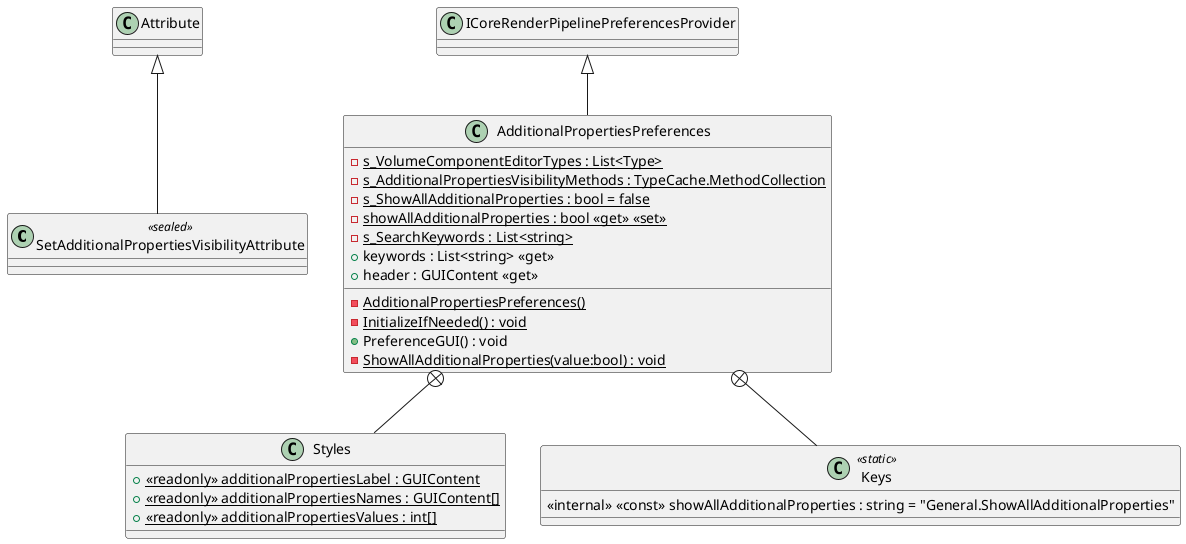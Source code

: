 @startuml
class SetAdditionalPropertiesVisibilityAttribute <<sealed>> {
}
class AdditionalPropertiesPreferences {
    {static} - s_VolumeComponentEditorTypes : List<Type>
    {static} - s_AdditionalPropertiesVisibilityMethods : TypeCache.MethodCollection
    {static} - s_ShowAllAdditionalProperties : bool = false
    {static} - AdditionalPropertiesPreferences()
    {static} - InitializeIfNeeded() : void
    {static} - showAllAdditionalProperties : bool <<get>> <<set>>
    {static} - s_SearchKeywords : List<string>
    + keywords : List<string> <<get>>
    + header : GUIContent <<get>>
    + PreferenceGUI() : void
    {static} - ShowAllAdditionalProperties(value:bool) : void
}
class Styles {
    + {static} <<readonly>> additionalPropertiesLabel : GUIContent
    + {static} <<readonly>> additionalPropertiesNames : GUIContent[]
    + {static} <<readonly>> additionalPropertiesValues : int[]
}
class Keys <<static>> {
    <<internal>> <<const>> showAllAdditionalProperties : string = "General.ShowAllAdditionalProperties"
}
Attribute <|-- SetAdditionalPropertiesVisibilityAttribute
ICoreRenderPipelinePreferencesProvider <|-- AdditionalPropertiesPreferences
AdditionalPropertiesPreferences +-- Styles
AdditionalPropertiesPreferences +-- Keys
@enduml
